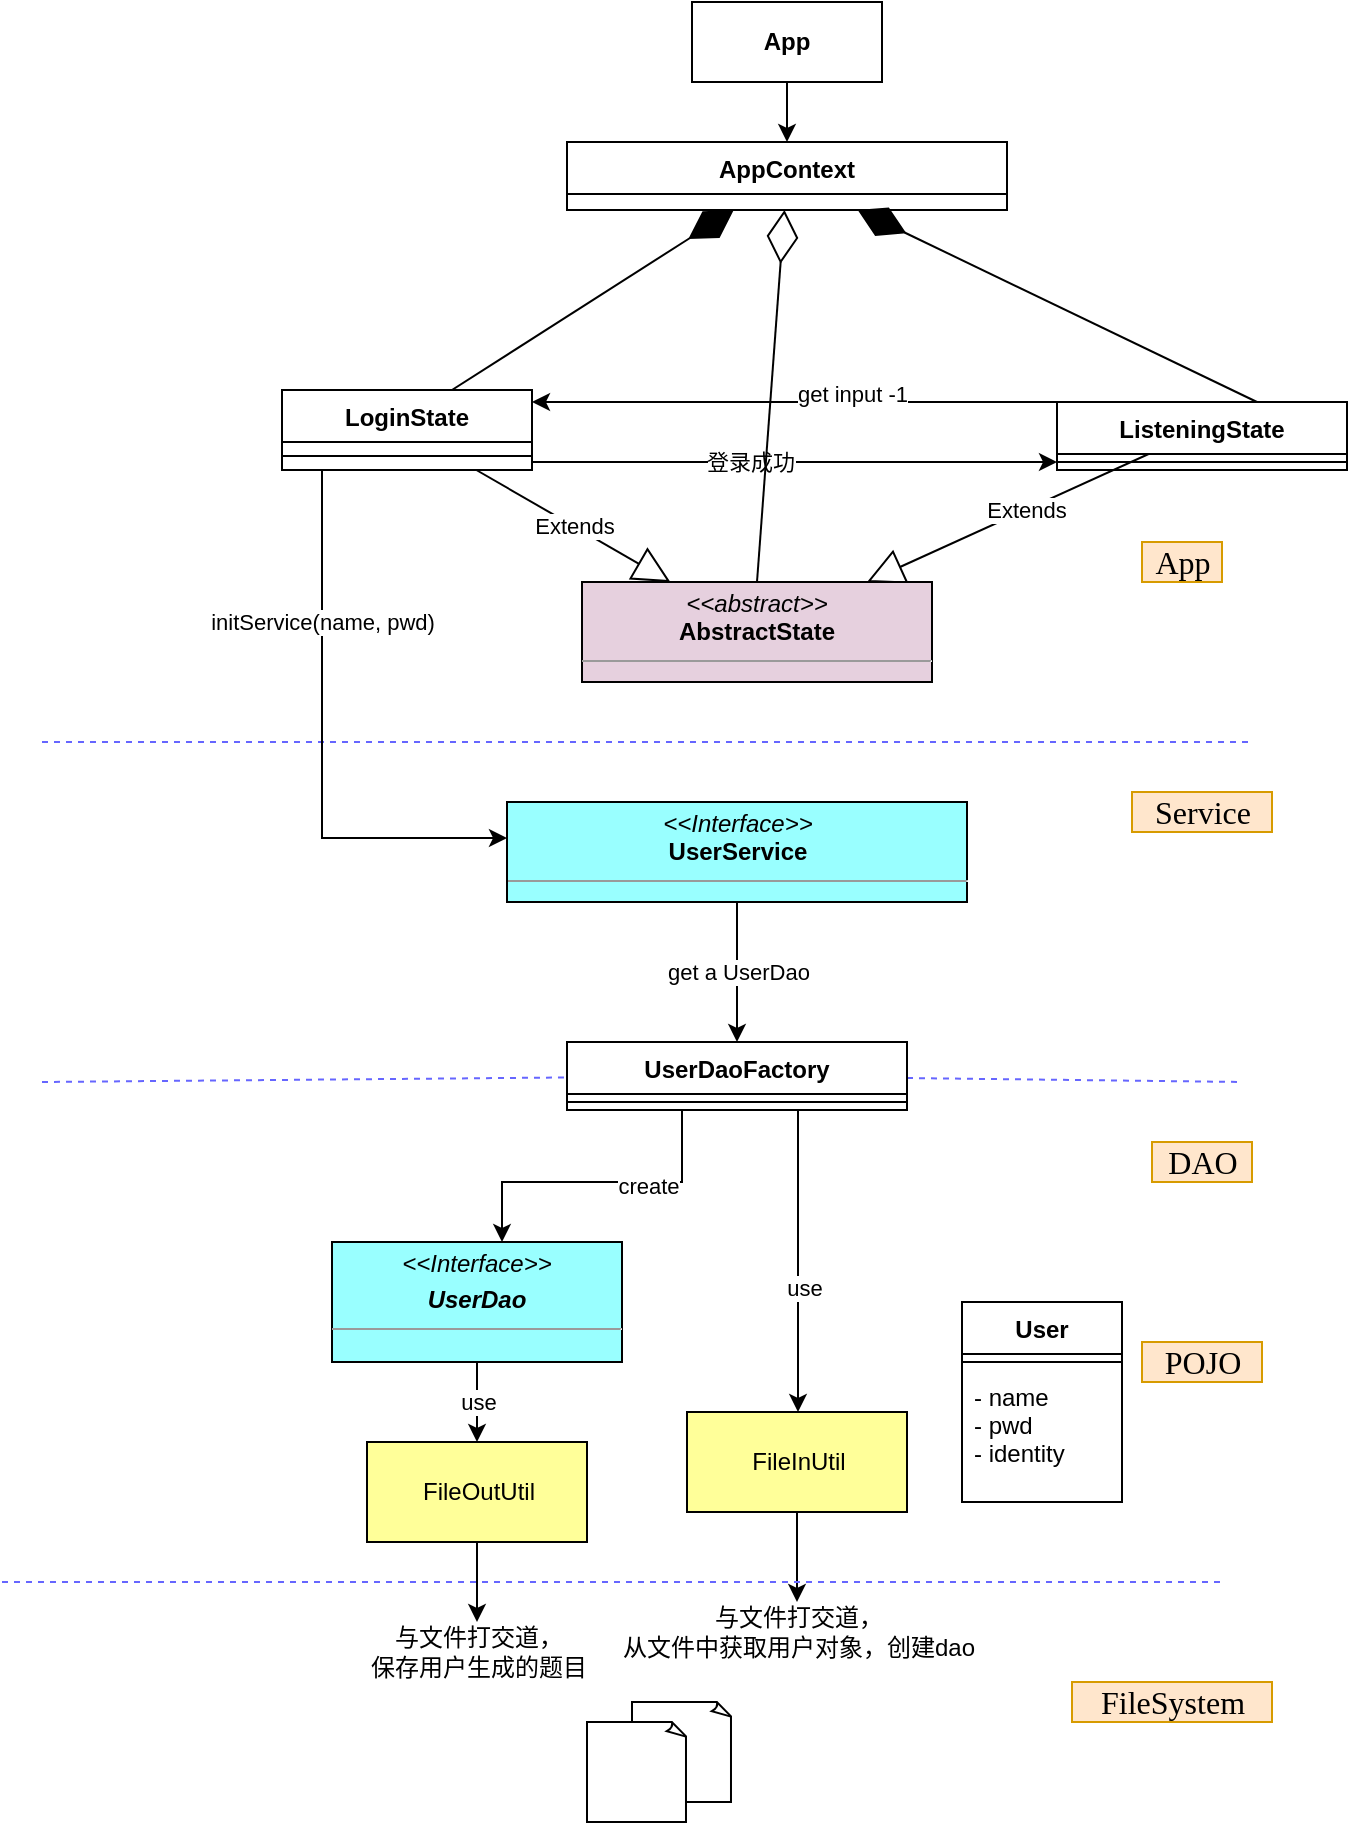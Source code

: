 <mxfile version="13.10.9" type="github">
  <diagram name="Page-1" id="e7e014a7-5840-1c2e-5031-d8a46d1fe8dd">
    <mxGraphModel dx="1671" dy="1010" grid="1" gridSize="10" guides="1" tooltips="1" connect="1" arrows="1" fold="1" page="1" pageScale="1" pageWidth="4681" pageHeight="3300" background="#ffffff" math="0" shadow="0">
      <root>
        <mxCell id="0" />
        <mxCell id="1" parent="0" />
        <mxCell id="klY6kW2mKnD8meMdxWTx-41" value="" style="endArrow=none;dashed=1;html=1;strokeColor=#6666FF;" parent="1" source="klY6kW2mKnD8meMdxWTx-105" edge="1">
          <mxGeometry width="50" height="50" relative="1" as="geometry">
            <mxPoint x="460" y="930" as="sourcePoint" />
            <mxPoint x="1080" y="840" as="targetPoint" />
          </mxGeometry>
        </mxCell>
        <mxCell id="klY6kW2mKnD8meMdxWTx-43" value="DAO" style="text;html=1;align=center;verticalAlign=middle;resizable=0;points=[];autosize=1;fillColor=#ffe6cc;strokeColor=#d79b00;fontFamily=Comic Sans MS;fontSize=16;" parent="1" vertex="1">
          <mxGeometry x="1035" y="870" width="50" height="20" as="geometry" />
        </mxCell>
        <mxCell id="klY6kW2mKnD8meMdxWTx-44" value="" style="endArrow=none;dashed=1;html=1;strokeColor=#6666FF;" parent="1" edge="1">
          <mxGeometry width="50" height="50" relative="1" as="geometry">
            <mxPoint x="480" y="670" as="sourcePoint" />
            <mxPoint x="1085" y="670" as="targetPoint" />
          </mxGeometry>
        </mxCell>
        <mxCell id="klY6kW2mKnD8meMdxWTx-45" value="Service" style="text;html=1;align=center;verticalAlign=middle;resizable=0;points=[];autosize=1;fillColor=#ffe6cc;strokeColor=#d79b00;fontFamily=Comic Sans MS;fontSize=16;" parent="1" vertex="1">
          <mxGeometry x="1025" y="695" width="70" height="20" as="geometry" />
        </mxCell>
        <mxCell id="klY6kW2mKnD8meMdxWTx-46" value="App" style="text;html=1;align=center;verticalAlign=middle;resizable=0;points=[];autosize=1;fillColor=#ffe6cc;strokeColor=#d79b00;fontFamily=Comic Sans MS;fontSize=16;" parent="1" vertex="1">
          <mxGeometry x="1030" y="570" width="40" height="20" as="geometry" />
        </mxCell>
        <mxCell id="PIbMpj2jWb58rsGlW2yq-10" value="use" style="edgeStyle=orthogonalEdgeStyle;rounded=0;orthogonalLoop=1;jettySize=auto;html=1;strokeColor=#000000;" parent="1" source="klY6kW2mKnD8meMdxWTx-51" target="PIbMpj2jWb58rsGlW2yq-3" edge="1">
          <mxGeometry relative="1" as="geometry" />
        </mxCell>
        <mxCell id="klY6kW2mKnD8meMdxWTx-51" value="&lt;p style=&quot;margin: 0px ; margin-top: 4px ; text-align: center&quot;&gt;&lt;i&gt;&amp;lt;&amp;lt;Interface&amp;gt;&amp;gt;&lt;/i&gt;&lt;br&gt;&lt;/p&gt;&lt;p style=&quot;margin: 0px ; margin-top: 4px ; text-align: center&quot;&gt;&lt;i&gt;&lt;b&gt;UserDao&lt;/b&gt;&lt;/i&gt;&lt;/p&gt;&lt;hr size=&quot;1&quot;&gt;&lt;p style=&quot;margin: 0px ; margin-left: 4px&quot;&gt;&lt;br&gt;&lt;/p&gt;&lt;p style=&quot;margin: 0px ; margin-left: 4px&quot;&gt;&lt;br&gt;&lt;/p&gt;" style="verticalAlign=top;align=left;overflow=fill;fontSize=12;fontFamily=Helvetica;html=1;fillColor=#99FFFF;" parent="1" vertex="1">
          <mxGeometry x="625" y="920" width="145" height="60" as="geometry" />
        </mxCell>
        <mxCell id="klY6kW2mKnD8meMdxWTx-53" value="与文件打交道，&lt;br&gt;从文件中获取用户对象，创建dao" style="text;html=1;align=center;verticalAlign=middle;resizable=0;points=[];autosize=1;" parent="1" vertex="1">
          <mxGeometry x="762.5" y="1100" width="190" height="30" as="geometry" />
        </mxCell>
        <mxCell id="klY6kW2mKnD8meMdxWTx-109" value="get a UserDao" style="edgeStyle=orthogonalEdgeStyle;rounded=0;orthogonalLoop=1;jettySize=auto;html=1;" parent="1" source="klY6kW2mKnD8meMdxWTx-54" target="klY6kW2mKnD8meMdxWTx-105" edge="1">
          <mxGeometry relative="1" as="geometry" />
        </mxCell>
        <mxCell id="klY6kW2mKnD8meMdxWTx-54" value="&lt;p style=&quot;margin: 0px ; margin-top: 4px ; text-align: center&quot;&gt;&lt;i&gt;&amp;lt;&amp;lt;Interface&amp;gt;&amp;gt;&lt;/i&gt;&lt;br&gt;&lt;b&gt;UserService&lt;/b&gt;&lt;/p&gt;&lt;hr size=&quot;1&quot;&gt;&lt;p style=&quot;margin: 0px ; margin-left: 4px&quot;&gt;&lt;br&gt;&lt;/p&gt;" style="verticalAlign=top;align=left;overflow=fill;fontSize=12;fontFamily=Helvetica;html=1;fillColor=#99FFFF;" parent="1" vertex="1">
          <mxGeometry x="712.5" y="700" width="230" height="50" as="geometry" />
        </mxCell>
        <mxCell id="klY6kW2mKnD8meMdxWTx-82" style="edgeStyle=orthogonalEdgeStyle;rounded=0;orthogonalLoop=1;jettySize=auto;html=1;exitX=1;exitY=0.25;exitDx=0;exitDy=0;" parent="1" source="klY6kW2mKnD8meMdxWTx-84" target="klY6kW2mKnD8meMdxWTx-78" edge="1">
          <mxGeometry relative="1" as="geometry">
            <mxPoint x="748.04" y="449.096" as="sourcePoint" />
            <mxPoint x="960" y="451" as="targetPoint" />
            <Array as="points">
              <mxPoint x="725" y="530" />
            </Array>
          </mxGeometry>
        </mxCell>
        <mxCell id="klY6kW2mKnD8meMdxWTx-83" value="登录成功" style="edgeLabel;html=1;align=center;verticalAlign=middle;resizable=0;points=[];" parent="klY6kW2mKnD8meMdxWTx-82" vertex="1" connectable="0">
          <mxGeometry x="-0.167" y="-2" relative="1" as="geometry">
            <mxPoint x="15" y="-2" as="offset" />
          </mxGeometry>
        </mxCell>
        <mxCell id="klY6kW2mKnD8meMdxWTx-68" value="Extends" style="endArrow=block;endSize=16;endFill=0;html=1;exitX=0.445;exitY=0.515;exitDx=0;exitDy=0;exitPerimeter=0;" parent="1" source="klY6kW2mKnD8meMdxWTx-78" target="PIbMpj2jWb58rsGlW2yq-24" edge="1">
          <mxGeometry width="160" relative="1" as="geometry">
            <mxPoint x="1055.6" y="462.99" as="sourcePoint" />
            <mxPoint x="792.5" y="634" as="targetPoint" />
          </mxGeometry>
        </mxCell>
        <mxCell id="klY6kW2mKnD8meMdxWTx-73" value="Extends" style="endArrow=block;endSize=16;endFill=0;html=1;" parent="1" source="klY6kW2mKnD8meMdxWTx-84" target="PIbMpj2jWb58rsGlW2yq-24" edge="1">
          <mxGeometry width="160" relative="1" as="geometry">
            <mxPoint x="669.48" y="485.72" as="sourcePoint" />
            <mxPoint x="792.5" y="634" as="targetPoint" />
          </mxGeometry>
        </mxCell>
        <mxCell id="klY6kW2mKnD8meMdxWTx-89" style="edgeStyle=orthogonalEdgeStyle;rounded=0;orthogonalLoop=1;jettySize=auto;html=1;" parent="1" source="klY6kW2mKnD8meMdxWTx-78" target="klY6kW2mKnD8meMdxWTx-84" edge="1">
          <mxGeometry relative="1" as="geometry">
            <mxPoint x="760" y="490" as="targetPoint" />
            <Array as="points">
              <mxPoint x="930" y="500" />
              <mxPoint x="930" y="500" />
            </Array>
          </mxGeometry>
        </mxCell>
        <mxCell id="klY6kW2mKnD8meMdxWTx-90" value="get input -1" style="edgeLabel;html=1;align=center;verticalAlign=middle;resizable=0;points=[];" parent="klY6kW2mKnD8meMdxWTx-89" vertex="1" connectable="0">
          <mxGeometry x="-0.042" y="-1" relative="1" as="geometry">
            <mxPoint x="23" y="-3" as="offset" />
          </mxGeometry>
        </mxCell>
        <mxCell id="klY6kW2mKnD8meMdxWTx-91" value="AppContext" style="swimlane;fontStyle=1;align=center;verticalAlign=top;childLayout=stackLayout;horizontal=1;startSize=26;horizontalStack=0;resizeParent=1;resizeParentMax=0;resizeLast=0;collapsible=1;marginBottom=0;" parent="1" vertex="1">
          <mxGeometry x="742.5" y="370" width="220" height="34" as="geometry" />
        </mxCell>
        <mxCell id="klY6kW2mKnD8meMdxWTx-103" value="" style="whiteSpace=wrap;html=1;shape=mxgraph.basic.document;" parent="1" vertex="1">
          <mxGeometry x="775" y="1150" width="50" height="50" as="geometry" />
        </mxCell>
        <mxCell id="klY6kW2mKnD8meMdxWTx-110" style="edgeStyle=orthogonalEdgeStyle;rounded=0;orthogonalLoop=1;jettySize=auto;html=1;" parent="1" source="klY6kW2mKnD8meMdxWTx-105" target="klY6kW2mKnD8meMdxWTx-51" edge="1">
          <mxGeometry relative="1" as="geometry">
            <Array as="points">
              <mxPoint x="800" y="890" />
              <mxPoint x="710" y="890" />
            </Array>
          </mxGeometry>
        </mxCell>
        <mxCell id="09JzO6lcKLRPCpS5uZj8-2" value="create" style="edgeLabel;html=1;align=center;verticalAlign=middle;resizable=0;points=[];" parent="klY6kW2mKnD8meMdxWTx-110" vertex="1" connectable="0">
          <mxGeometry x="0.186" y="2" relative="1" as="geometry">
            <mxPoint x="39" as="offset" />
          </mxGeometry>
        </mxCell>
        <mxCell id="PIbMpj2jWb58rsGlW2yq-7" style="edgeStyle=orthogonalEdgeStyle;rounded=0;orthogonalLoop=1;jettySize=auto;html=1;strokeColor=#000000;" parent="1" source="klY6kW2mKnD8meMdxWTx-105" target="PIbMpj2jWb58rsGlW2yq-2" edge="1">
          <mxGeometry relative="1" as="geometry">
            <Array as="points">
              <mxPoint x="858" y="920" />
              <mxPoint x="858" y="920" />
            </Array>
          </mxGeometry>
        </mxCell>
        <mxCell id="PIbMpj2jWb58rsGlW2yq-9" value="use" style="edgeLabel;html=1;align=center;verticalAlign=middle;resizable=0;points=[];" parent="PIbMpj2jWb58rsGlW2yq-7" vertex="1" connectable="0">
          <mxGeometry x="0.182" y="3" relative="1" as="geometry">
            <mxPoint as="offset" />
          </mxGeometry>
        </mxCell>
        <mxCell id="klY6kW2mKnD8meMdxWTx-111" value="" style="endArrow=diamondThin;endFill=0;endSize=24;html=1;exitX=0.5;exitY=0;exitDx=0;exitDy=0;" parent="1" source="PIbMpj2jWb58rsGlW2yq-24" target="klY6kW2mKnD8meMdxWTx-91" edge="1">
          <mxGeometry width="160" relative="1" as="geometry">
            <mxPoint x="797.672" y="634" as="sourcePoint" />
            <mxPoint x="990" y="570" as="targetPoint" />
          </mxGeometry>
        </mxCell>
        <mxCell id="klY6kW2mKnD8meMdxWTx-112" value="POJO" style="text;html=1;align=center;verticalAlign=middle;resizable=0;points=[];autosize=1;fillColor=#ffe6cc;strokeColor=#d79b00;fontFamily=Comic Sans MS;fontSize=16;" parent="1" vertex="1">
          <mxGeometry x="1030" y="970" width="60" height="20" as="geometry" />
        </mxCell>
        <mxCell id="klY6kW2mKnD8meMdxWTx-116" value="与文件打交道，&lt;br&gt;保存用户生成的题目" style="text;html=1;align=center;verticalAlign=middle;resizable=0;points=[];autosize=1;" parent="1" vertex="1">
          <mxGeometry x="637.5" y="1110" width="120" height="30" as="geometry" />
        </mxCell>
        <mxCell id="klY6kW2mKnD8meMdxWTx-121" value="" style="whiteSpace=wrap;html=1;shape=mxgraph.basic.document;" parent="1" vertex="1">
          <mxGeometry x="752.5" y="1160" width="50" height="50" as="geometry" />
        </mxCell>
        <mxCell id="JOtXdOa9R04VaZvIJ-ii-5" style="edgeStyle=orthogonalEdgeStyle;rounded=0;orthogonalLoop=1;jettySize=auto;html=1;" parent="1" source="PIbMpj2jWb58rsGlW2yq-2" target="klY6kW2mKnD8meMdxWTx-53" edge="1">
          <mxGeometry relative="1" as="geometry" />
        </mxCell>
        <mxCell id="PIbMpj2jWb58rsGlW2yq-2" value="FileInUtil" style="html=1;fillColor=#FFFF99;" parent="1" vertex="1">
          <mxGeometry x="802.5" y="1005" width="110" height="50" as="geometry" />
        </mxCell>
        <mxCell id="PIbMpj2jWb58rsGlW2yq-11" style="edgeStyle=orthogonalEdgeStyle;rounded=0;orthogonalLoop=1;jettySize=auto;html=1;strokeColor=#000000;" parent="1" source="PIbMpj2jWb58rsGlW2yq-3" target="klY6kW2mKnD8meMdxWTx-116" edge="1">
          <mxGeometry relative="1" as="geometry" />
        </mxCell>
        <mxCell id="PIbMpj2jWb58rsGlW2yq-3" value="FileOutUtil" style="html=1;fillColor=#FFFF99;" parent="1" vertex="1">
          <mxGeometry x="642.5" y="1020" width="110" height="50" as="geometry" />
        </mxCell>
        <mxCell id="PIbMpj2jWb58rsGlW2yq-13" value="" style="endArrow=none;dashed=1;html=1;strokeColor=#6666FF;" parent="1" edge="1">
          <mxGeometry width="50" height="50" relative="1" as="geometry">
            <mxPoint x="460" y="1090" as="sourcePoint" />
            <mxPoint x="1070" y="1090" as="targetPoint" />
          </mxGeometry>
        </mxCell>
        <mxCell id="PIbMpj2jWb58rsGlW2yq-16" value="FileSystem" style="text;html=1;align=center;verticalAlign=middle;resizable=0;points=[];autosize=1;fillColor=#ffe6cc;strokeColor=#d79b00;fontFamily=Comic Sans MS;fontSize=16;" parent="1" vertex="1">
          <mxGeometry x="995" y="1140" width="100" height="20" as="geometry" />
        </mxCell>
        <mxCell id="PIbMpj2jWb58rsGlW2yq-17" style="edgeStyle=orthogonalEdgeStyle;rounded=0;orthogonalLoop=1;jettySize=auto;html=1;strokeColor=#000000;exitX=0.5;exitY=1;exitDx=0;exitDy=0;" parent="1" source="klY6kW2mKnD8meMdxWTx-84" target="klY6kW2mKnD8meMdxWTx-54" edge="1">
          <mxGeometry relative="1" as="geometry">
            <Array as="points">
              <mxPoint x="620" y="534" />
              <mxPoint x="620" y="718" />
            </Array>
            <mxPoint x="665" y="484" as="sourcePoint" />
            <mxPoint x="700" y="718" as="targetPoint" />
          </mxGeometry>
        </mxCell>
        <mxCell id="PIbMpj2jWb58rsGlW2yq-18" value="initService(name, pwd)" style="edgeLabel;html=1;align=center;verticalAlign=middle;resizable=0;points=[];" parent="PIbMpj2jWb58rsGlW2yq-17" vertex="1" connectable="0">
          <mxGeometry x="-0.383" y="-4" relative="1" as="geometry">
            <mxPoint x="4" y="20" as="offset" />
          </mxGeometry>
        </mxCell>
        <mxCell id="PIbMpj2jWb58rsGlW2yq-24" value="&lt;p style=&quot;margin: 0px ; margin-top: 4px ; text-align: center&quot;&gt;&lt;i&gt;&amp;lt;&amp;lt;abstract&amp;gt;&amp;gt;&lt;/i&gt;&lt;br&gt;&lt;b&gt;AbstractState&lt;/b&gt;&lt;/p&gt;&lt;hr size=&quot;1&quot;&gt;&lt;p style=&quot;margin: 0px ; margin-left: 4px&quot;&gt;&lt;br&gt;&lt;/p&gt;&lt;hr size=&quot;1&quot;&gt;&lt;p style=&quot;margin: 0px ; margin-left: 4px&quot;&gt;&lt;br&gt;&lt;/p&gt;" style="verticalAlign=top;align=left;overflow=fill;fontSize=12;fontFamily=Helvetica;html=1;fillColor=#E6D0DE;" parent="1" vertex="1">
          <mxGeometry x="750" y="590" width="175" height="50" as="geometry" />
        </mxCell>
        <mxCell id="JOtXdOa9R04VaZvIJ-ii-1" value="" style="endArrow=none;dashed=1;html=1;strokeColor=#6666FF;" parent="1" target="klY6kW2mKnD8meMdxWTx-105" edge="1">
          <mxGeometry width="50" height="50" relative="1" as="geometry">
            <mxPoint x="480" y="840" as="sourcePoint" />
            <mxPoint x="1070" y="930" as="targetPoint" />
          </mxGeometry>
        </mxCell>
        <mxCell id="klY6kW2mKnD8meMdxWTx-105" value="UserDaoFactory" style="swimlane;fontStyle=1;align=center;verticalAlign=top;childLayout=stackLayout;horizontal=1;startSize=26;horizontalStack=0;resizeParent=1;resizeParentMax=0;resizeLast=0;collapsible=1;marginBottom=0;" parent="1" vertex="1">
          <mxGeometry x="742.5" y="820" width="170" height="34" as="geometry" />
        </mxCell>
        <mxCell id="klY6kW2mKnD8meMdxWTx-107" value="" style="line;strokeWidth=1;fillColor=none;align=left;verticalAlign=middle;spacingTop=-1;spacingLeft=3;spacingRight=3;rotatable=0;labelPosition=right;points=[];portConstraint=eastwest;" parent="klY6kW2mKnD8meMdxWTx-105" vertex="1">
          <mxGeometry y="26" width="170" height="8" as="geometry" />
        </mxCell>
        <mxCell id="klY6kW2mKnD8meMdxWTx-78" value="ListeningState" style="swimlane;fontStyle=1;align=center;verticalAlign=top;childLayout=stackLayout;horizontal=1;startSize=26;horizontalStack=0;resizeParent=1;resizeParentMax=0;resizeLast=0;collapsible=1;marginBottom=0;" parent="1" vertex="1">
          <mxGeometry x="987.5" y="500" width="145" height="34" as="geometry" />
        </mxCell>
        <mxCell id="klY6kW2mKnD8meMdxWTx-96" value="" style="endArrow=diamondThin;endFill=1;endSize=24;html=1;" parent="klY6kW2mKnD8meMdxWTx-78" target="klY6kW2mKnD8meMdxWTx-91" edge="1">
          <mxGeometry width="160" relative="1" as="geometry">
            <mxPoint x="100" as="sourcePoint" />
            <mxPoint x="260" as="targetPoint" />
          </mxGeometry>
        </mxCell>
        <mxCell id="klY6kW2mKnD8meMdxWTx-80" value="" style="line;strokeWidth=1;fillColor=none;align=left;verticalAlign=middle;spacingTop=-1;spacingLeft=3;spacingRight=3;rotatable=0;labelPosition=right;points=[];portConstraint=eastwest;" parent="klY6kW2mKnD8meMdxWTx-78" vertex="1">
          <mxGeometry y="26" width="145" height="8" as="geometry" />
        </mxCell>
        <mxCell id="klY6kW2mKnD8meMdxWTx-84" value="LoginState" style="swimlane;fontStyle=1;align=center;verticalAlign=top;childLayout=stackLayout;horizontal=1;startSize=26;horizontalStack=0;resizeParent=1;resizeParentMax=0;resizeLast=0;collapsible=1;marginBottom=0;" parent="1" vertex="1">
          <mxGeometry x="600" y="494" width="125" height="40" as="geometry" />
        </mxCell>
        <mxCell id="klY6kW2mKnD8meMdxWTx-95" value="" style="endArrow=diamondThin;endFill=1;endSize=24;html=1;" parent="klY6kW2mKnD8meMdxWTx-84" target="klY6kW2mKnD8meMdxWTx-91" edge="1">
          <mxGeometry width="160" relative="1" as="geometry">
            <mxPoint x="85" as="sourcePoint" />
            <mxPoint x="245" as="targetPoint" />
          </mxGeometry>
        </mxCell>
        <mxCell id="klY6kW2mKnD8meMdxWTx-86" value="" style="line;strokeWidth=1;fillColor=none;align=left;verticalAlign=middle;spacingTop=-1;spacingLeft=3;spacingRight=3;rotatable=0;labelPosition=right;points=[];portConstraint=eastwest;" parent="klY6kW2mKnD8meMdxWTx-84" vertex="1">
          <mxGeometry y="26" width="125" height="14" as="geometry" />
        </mxCell>
        <mxCell id="klY6kW2mKnD8meMdxWTx-55" value="User" style="swimlane;fontStyle=1;align=center;verticalAlign=top;childLayout=stackLayout;horizontal=1;startSize=26;horizontalStack=0;resizeParent=1;resizeParentMax=0;resizeLast=0;collapsible=1;marginBottom=0;" parent="1" vertex="1">
          <mxGeometry x="940" y="950" width="80" height="100" as="geometry" />
        </mxCell>
        <mxCell id="klY6kW2mKnD8meMdxWTx-57" value="" style="line;strokeWidth=1;fillColor=none;align=left;verticalAlign=middle;spacingTop=-1;spacingLeft=3;spacingRight=3;rotatable=0;labelPosition=right;points=[];portConstraint=eastwest;" parent="klY6kW2mKnD8meMdxWTx-55" vertex="1">
          <mxGeometry y="26" width="80" height="8" as="geometry" />
        </mxCell>
        <mxCell id="klY6kW2mKnD8meMdxWTx-56" value="- name&#xa;- pwd&#xa;- identity" style="text;strokeColor=none;fillColor=none;align=left;verticalAlign=top;spacingLeft=4;spacingRight=4;overflow=hidden;rotatable=0;points=[[0,0.5],[1,0.5]];portConstraint=eastwest;" parent="klY6kW2mKnD8meMdxWTx-55" vertex="1">
          <mxGeometry y="34" width="80" height="66" as="geometry" />
        </mxCell>
        <mxCell id="JOtXdOa9R04VaZvIJ-ii-7" style="edgeStyle=orthogonalEdgeStyle;rounded=0;orthogonalLoop=1;jettySize=auto;html=1;" parent="1" source="JOtXdOa9R04VaZvIJ-ii-6" target="klY6kW2mKnD8meMdxWTx-91" edge="1">
          <mxGeometry relative="1" as="geometry" />
        </mxCell>
        <mxCell id="JOtXdOa9R04VaZvIJ-ii-6" value="&lt;b&gt;App&lt;/b&gt;" style="rounded=0;whiteSpace=wrap;html=1;fillColor=#FFFFFF;" parent="1" vertex="1">
          <mxGeometry x="805" y="300" width="95" height="40" as="geometry" />
        </mxCell>
      </root>
    </mxGraphModel>
  </diagram>
</mxfile>
